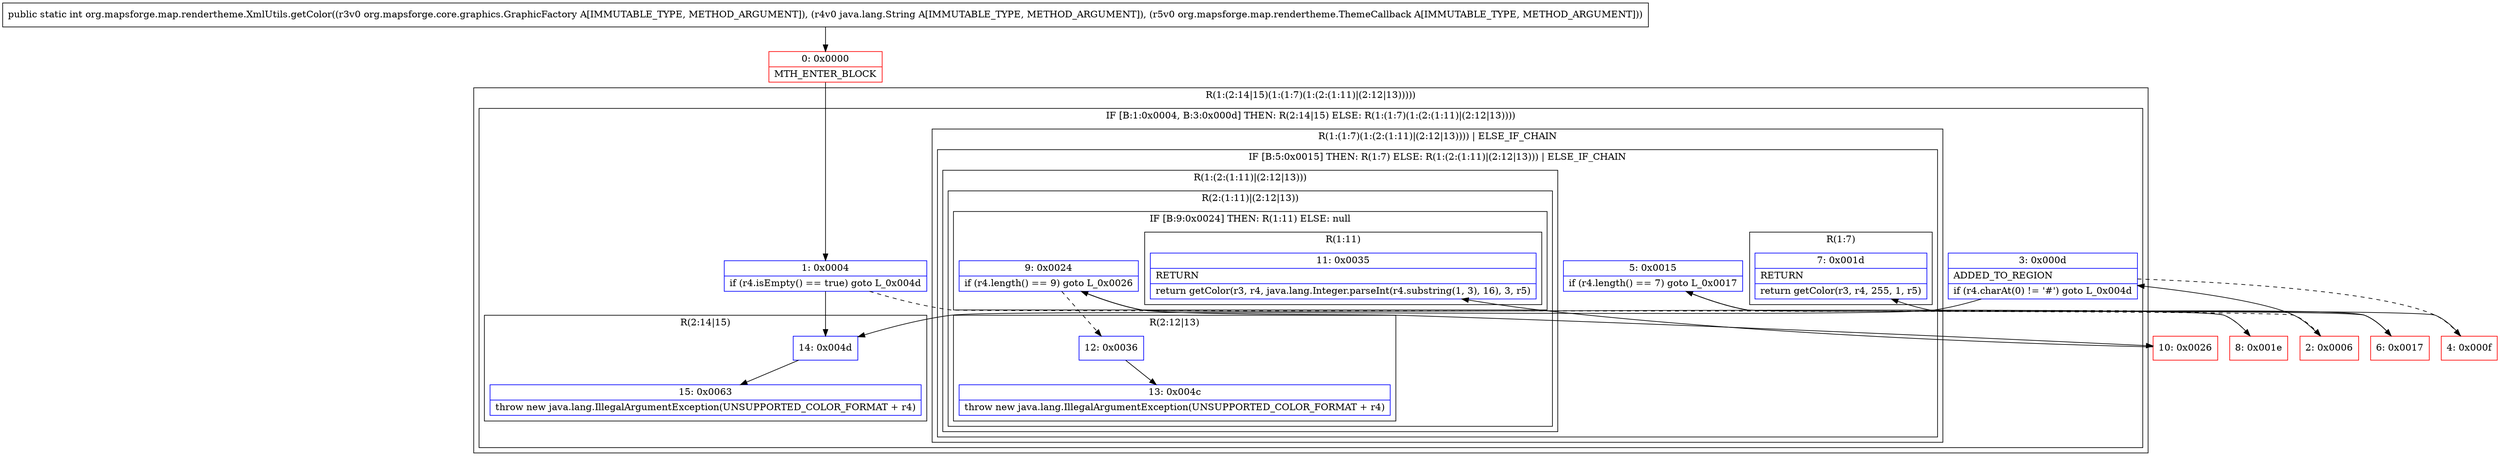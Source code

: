 digraph "CFG fororg.mapsforge.map.rendertheme.XmlUtils.getColor(Lorg\/mapsforge\/core\/graphics\/GraphicFactory;Ljava\/lang\/String;Lorg\/mapsforge\/map\/rendertheme\/ThemeCallback;)I" {
subgraph cluster_Region_432998909 {
label = "R(1:(2:14|15)(1:(1:7)(1:(2:(1:11)|(2:12|13)))))";
node [shape=record,color=blue];
subgraph cluster_IfRegion_688896816 {
label = "IF [B:1:0x0004, B:3:0x000d] THEN: R(2:14|15) ELSE: R(1:(1:7)(1:(2:(1:11)|(2:12|13))))";
node [shape=record,color=blue];
Node_1 [shape=record,label="{1\:\ 0x0004|if (r4.isEmpty() == true) goto L_0x004d\l}"];
Node_3 [shape=record,label="{3\:\ 0x000d|ADDED_TO_REGION\l|if (r4.charAt(0) != '#') goto L_0x004d\l}"];
subgraph cluster_Region_405908160 {
label = "R(2:14|15)";
node [shape=record,color=blue];
Node_14 [shape=record,label="{14\:\ 0x004d}"];
Node_15 [shape=record,label="{15\:\ 0x0063|throw new java.lang.IllegalArgumentException(UNSUPPORTED_COLOR_FORMAT + r4)\l}"];
}
subgraph cluster_Region_755172046 {
label = "R(1:(1:7)(1:(2:(1:11)|(2:12|13)))) | ELSE_IF_CHAIN\l";
node [shape=record,color=blue];
subgraph cluster_IfRegion_1289909874 {
label = "IF [B:5:0x0015] THEN: R(1:7) ELSE: R(1:(2:(1:11)|(2:12|13))) | ELSE_IF_CHAIN\l";
node [shape=record,color=blue];
Node_5 [shape=record,label="{5\:\ 0x0015|if (r4.length() == 7) goto L_0x0017\l}"];
subgraph cluster_Region_408978149 {
label = "R(1:7)";
node [shape=record,color=blue];
Node_7 [shape=record,label="{7\:\ 0x001d|RETURN\l|return getColor(r3, r4, 255, 1, r5)\l}"];
}
subgraph cluster_Region_227695747 {
label = "R(1:(2:(1:11)|(2:12|13)))";
node [shape=record,color=blue];
subgraph cluster_Region_942815885 {
label = "R(2:(1:11)|(2:12|13))";
node [shape=record,color=blue];
subgraph cluster_IfRegion_1740413471 {
label = "IF [B:9:0x0024] THEN: R(1:11) ELSE: null";
node [shape=record,color=blue];
Node_9 [shape=record,label="{9\:\ 0x0024|if (r4.length() == 9) goto L_0x0026\l}"];
subgraph cluster_Region_2069318567 {
label = "R(1:11)";
node [shape=record,color=blue];
Node_11 [shape=record,label="{11\:\ 0x0035|RETURN\l|return getColor(r3, r4, java.lang.Integer.parseInt(r4.substring(1, 3), 16), 3, r5)\l}"];
}
}
subgraph cluster_Region_1690199562 {
label = "R(2:12|13)";
node [shape=record,color=blue];
Node_12 [shape=record,label="{12\:\ 0x0036}"];
Node_13 [shape=record,label="{13\:\ 0x004c|throw new java.lang.IllegalArgumentException(UNSUPPORTED_COLOR_FORMAT + r4)\l}"];
}
}
}
}
}
}
}
Node_0 [shape=record,color=red,label="{0\:\ 0x0000|MTH_ENTER_BLOCK\l}"];
Node_2 [shape=record,color=red,label="{2\:\ 0x0006}"];
Node_4 [shape=record,color=red,label="{4\:\ 0x000f}"];
Node_6 [shape=record,color=red,label="{6\:\ 0x0017}"];
Node_8 [shape=record,color=red,label="{8\:\ 0x001e}"];
Node_10 [shape=record,color=red,label="{10\:\ 0x0026}"];
MethodNode[shape=record,label="{public static int org.mapsforge.map.rendertheme.XmlUtils.getColor((r3v0 org.mapsforge.core.graphics.GraphicFactory A[IMMUTABLE_TYPE, METHOD_ARGUMENT]), (r4v0 java.lang.String A[IMMUTABLE_TYPE, METHOD_ARGUMENT]), (r5v0 org.mapsforge.map.rendertheme.ThemeCallback A[IMMUTABLE_TYPE, METHOD_ARGUMENT])) }"];
MethodNode -> Node_0;
Node_1 -> Node_2[style=dashed];
Node_1 -> Node_14;
Node_3 -> Node_4[style=dashed];
Node_3 -> Node_14;
Node_14 -> Node_15;
Node_5 -> Node_6;
Node_5 -> Node_8[style=dashed];
Node_9 -> Node_10;
Node_9 -> Node_12[style=dashed];
Node_12 -> Node_13;
Node_0 -> Node_1;
Node_2 -> Node_3;
Node_4 -> Node_5;
Node_6 -> Node_7;
Node_8 -> Node_9;
Node_10 -> Node_11;
}


